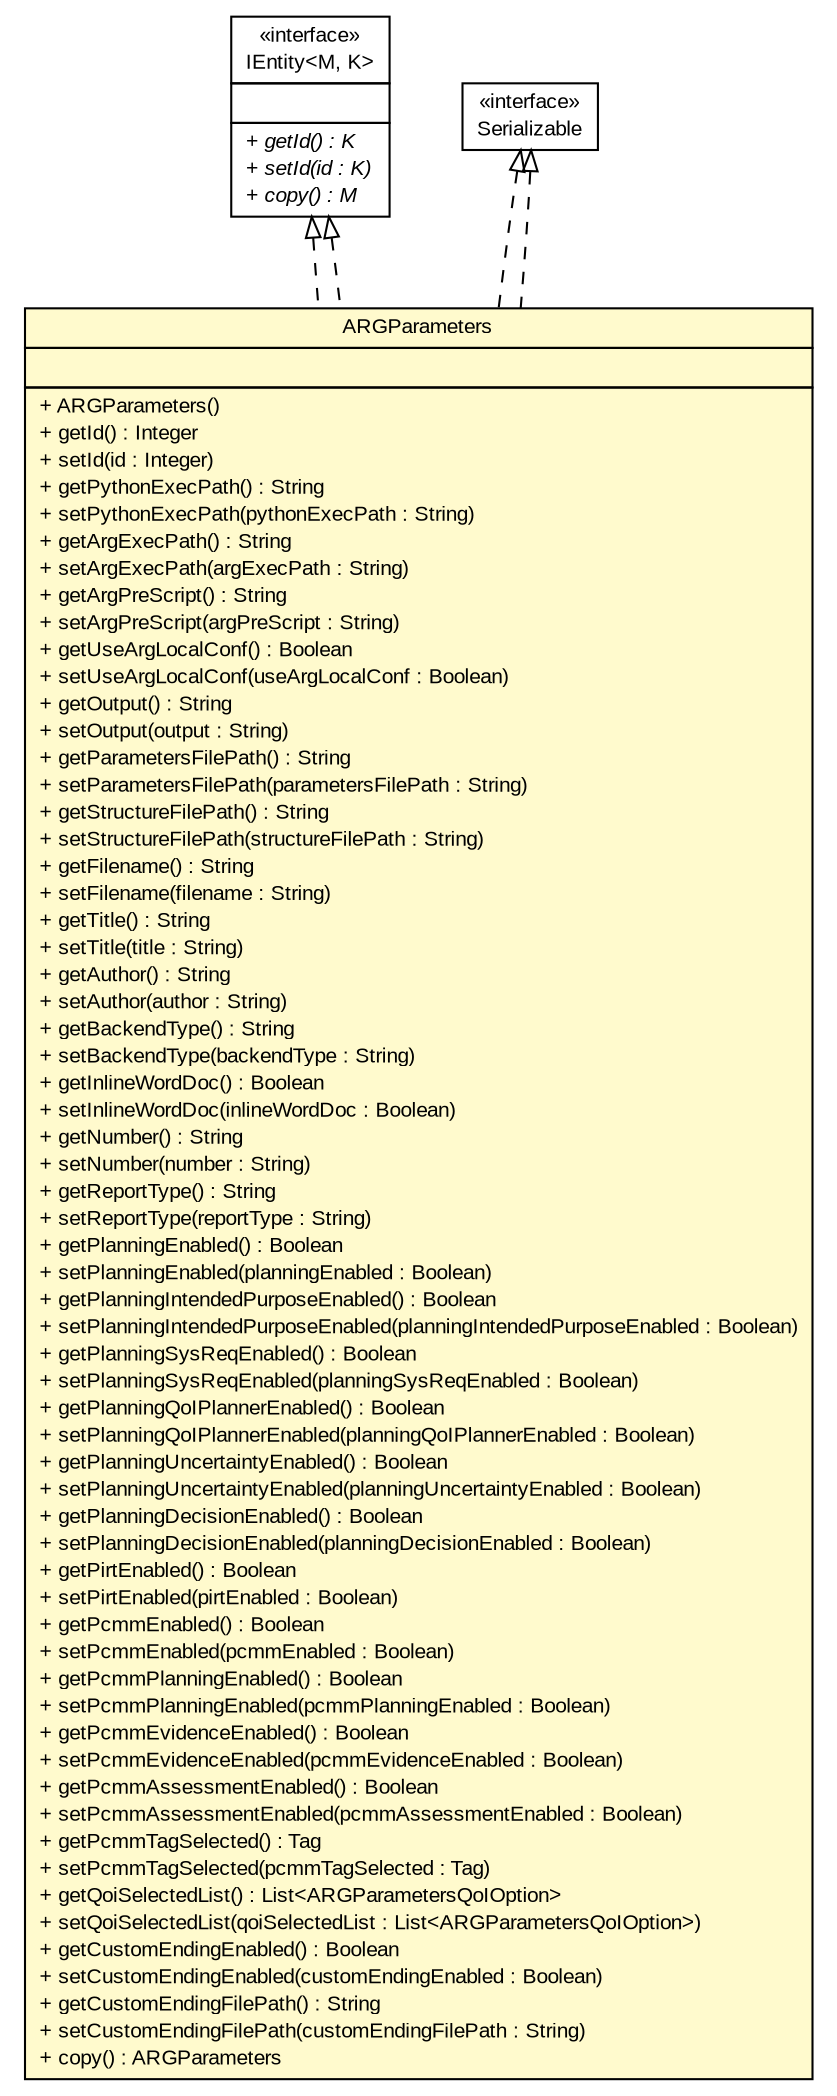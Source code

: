 #!/usr/local/bin/dot
#
# Class diagram 
# Generated by UMLGraph version R5_6-24-gf6e263 (http://www.umlgraph.org/)
#

digraph G {
	edge [fontname="arial",fontsize=10,labelfontname="arial",labelfontsize=10];
	node [fontname="arial",fontsize=10,shape=plaintext];
	nodesep=0.25;
	ranksep=0.5;
	// gov.sandia.cf.model.ARGParameters
	c41002 [label=<<table title="gov.sandia.cf.model.ARGParameters" border="0" cellborder="1" cellspacing="0" cellpadding="2" port="p" bgcolor="lemonChiffon" href="./ARGParameters.html">
		<tr><td><table border="0" cellspacing="0" cellpadding="1">
<tr><td align="center" balign="center"> ARGParameters </td></tr>
		</table></td></tr>
		<tr><td><table border="0" cellspacing="0" cellpadding="1">
<tr><td align="left" balign="left">  </td></tr>
		</table></td></tr>
		<tr><td><table border="0" cellspacing="0" cellpadding="1">
<tr><td align="left" balign="left"> + ARGParameters() </td></tr>
<tr><td align="left" balign="left"> + getId() : Integer </td></tr>
<tr><td align="left" balign="left"> + setId(id : Integer) </td></tr>
<tr><td align="left" balign="left"> + getPythonExecPath() : String </td></tr>
<tr><td align="left" balign="left"> + setPythonExecPath(pythonExecPath : String) </td></tr>
<tr><td align="left" balign="left"> + getArgExecPath() : String </td></tr>
<tr><td align="left" balign="left"> + setArgExecPath(argExecPath : String) </td></tr>
<tr><td align="left" balign="left"> + getArgPreScript() : String </td></tr>
<tr><td align="left" balign="left"> + setArgPreScript(argPreScript : String) </td></tr>
<tr><td align="left" balign="left"> + getUseArgLocalConf() : Boolean </td></tr>
<tr><td align="left" balign="left"> + setUseArgLocalConf(useArgLocalConf : Boolean) </td></tr>
<tr><td align="left" balign="left"> + getOutput() : String </td></tr>
<tr><td align="left" balign="left"> + setOutput(output : String) </td></tr>
<tr><td align="left" balign="left"> + getParametersFilePath() : String </td></tr>
<tr><td align="left" balign="left"> + setParametersFilePath(parametersFilePath : String) </td></tr>
<tr><td align="left" balign="left"> + getStructureFilePath() : String </td></tr>
<tr><td align="left" balign="left"> + setStructureFilePath(structureFilePath : String) </td></tr>
<tr><td align="left" balign="left"> + getFilename() : String </td></tr>
<tr><td align="left" balign="left"> + setFilename(filename : String) </td></tr>
<tr><td align="left" balign="left"> + getTitle() : String </td></tr>
<tr><td align="left" balign="left"> + setTitle(title : String) </td></tr>
<tr><td align="left" balign="left"> + getAuthor() : String </td></tr>
<tr><td align="left" balign="left"> + setAuthor(author : String) </td></tr>
<tr><td align="left" balign="left"> + getBackendType() : String </td></tr>
<tr><td align="left" balign="left"> + setBackendType(backendType : String) </td></tr>
<tr><td align="left" balign="left"> + getInlineWordDoc() : Boolean </td></tr>
<tr><td align="left" balign="left"> + setInlineWordDoc(inlineWordDoc : Boolean) </td></tr>
<tr><td align="left" balign="left"> + getNumber() : String </td></tr>
<tr><td align="left" balign="left"> + setNumber(number : String) </td></tr>
<tr><td align="left" balign="left"> + getReportType() : String </td></tr>
<tr><td align="left" balign="left"> + setReportType(reportType : String) </td></tr>
<tr><td align="left" balign="left"> + getPlanningEnabled() : Boolean </td></tr>
<tr><td align="left" balign="left"> + setPlanningEnabled(planningEnabled : Boolean) </td></tr>
<tr><td align="left" balign="left"> + getPlanningIntendedPurposeEnabled() : Boolean </td></tr>
<tr><td align="left" balign="left"> + setPlanningIntendedPurposeEnabled(planningIntendedPurposeEnabled : Boolean) </td></tr>
<tr><td align="left" balign="left"> + getPlanningSysReqEnabled() : Boolean </td></tr>
<tr><td align="left" balign="left"> + setPlanningSysReqEnabled(planningSysReqEnabled : Boolean) </td></tr>
<tr><td align="left" balign="left"> + getPlanningQoIPlannerEnabled() : Boolean </td></tr>
<tr><td align="left" balign="left"> + setPlanningQoIPlannerEnabled(planningQoIPlannerEnabled : Boolean) </td></tr>
<tr><td align="left" balign="left"> + getPlanningUncertaintyEnabled() : Boolean </td></tr>
<tr><td align="left" balign="left"> + setPlanningUncertaintyEnabled(planningUncertaintyEnabled : Boolean) </td></tr>
<tr><td align="left" balign="left"> + getPlanningDecisionEnabled() : Boolean </td></tr>
<tr><td align="left" balign="left"> + setPlanningDecisionEnabled(planningDecisionEnabled : Boolean) </td></tr>
<tr><td align="left" balign="left"> + getPirtEnabled() : Boolean </td></tr>
<tr><td align="left" balign="left"> + setPirtEnabled(pirtEnabled : Boolean) </td></tr>
<tr><td align="left" balign="left"> + getPcmmEnabled() : Boolean </td></tr>
<tr><td align="left" balign="left"> + setPcmmEnabled(pcmmEnabled : Boolean) </td></tr>
<tr><td align="left" balign="left"> + getPcmmPlanningEnabled() : Boolean </td></tr>
<tr><td align="left" balign="left"> + setPcmmPlanningEnabled(pcmmPlanningEnabled : Boolean) </td></tr>
<tr><td align="left" balign="left"> + getPcmmEvidenceEnabled() : Boolean </td></tr>
<tr><td align="left" balign="left"> + setPcmmEvidenceEnabled(pcmmEvidenceEnabled : Boolean) </td></tr>
<tr><td align="left" balign="left"> + getPcmmAssessmentEnabled() : Boolean </td></tr>
<tr><td align="left" balign="left"> + setPcmmAssessmentEnabled(pcmmAssessmentEnabled : Boolean) </td></tr>
<tr><td align="left" balign="left"> + getPcmmTagSelected() : Tag </td></tr>
<tr><td align="left" balign="left"> + setPcmmTagSelected(pcmmTagSelected : Tag) </td></tr>
<tr><td align="left" balign="left"> + getQoiSelectedList() : List&lt;ARGParametersQoIOption&gt; </td></tr>
<tr><td align="left" balign="left"> + setQoiSelectedList(qoiSelectedList : List&lt;ARGParametersQoIOption&gt;) </td></tr>
<tr><td align="left" balign="left"> + getCustomEndingEnabled() : Boolean </td></tr>
<tr><td align="left" balign="left"> + setCustomEndingEnabled(customEndingEnabled : Boolean) </td></tr>
<tr><td align="left" balign="left"> + getCustomEndingFilePath() : String </td></tr>
<tr><td align="left" balign="left"> + setCustomEndingFilePath(customEndingFilePath : String) </td></tr>
<tr><td align="left" balign="left"> + copy() : ARGParameters </td></tr>
		</table></td></tr>
		</table>>, URL="./ARGParameters.html", fontname="arial", fontcolor="black", fontsize=10.0];
	// gov.sandia.cf.model.IEntity<M, K>
	c41038 [label=<<table title="gov.sandia.cf.model.IEntity" border="0" cellborder="1" cellspacing="0" cellpadding="2" port="p" href="./IEntity.html">
		<tr><td><table border="0" cellspacing="0" cellpadding="1">
<tr><td align="center" balign="center"> &#171;interface&#187; </td></tr>
<tr><td align="center" balign="center"> IEntity&lt;M, K&gt; </td></tr>
		</table></td></tr>
		<tr><td><table border="0" cellspacing="0" cellpadding="1">
<tr><td align="left" balign="left">  </td></tr>
		</table></td></tr>
		<tr><td><table border="0" cellspacing="0" cellpadding="1">
<tr><td align="left" balign="left"><font face="arial italic" point-size="10.0"> + getId() : K </font></td></tr>
<tr><td align="left" balign="left"><font face="arial italic" point-size="10.0"> + setId(id : K) </font></td></tr>
<tr><td align="left" balign="left"><font face="arial italic" point-size="10.0"> + copy() : M </font></td></tr>
		</table></td></tr>
		</table>>, URL="./IEntity.html", fontname="arial", fontcolor="black", fontsize=10.0];
	//gov.sandia.cf.model.ARGParameters implements java.io.Serializable
	c41391:p -> c41002:p [dir=back,arrowtail=empty,style=dashed];
	//gov.sandia.cf.model.ARGParameters implements gov.sandia.cf.model.IEntity<M, K>
	c41038:p -> c41002:p [dir=back,arrowtail=empty,style=dashed];
	//gov.sandia.cf.model.ARGParameters implements java.io.Serializable
	c41391:p -> c41002:p [dir=back,arrowtail=empty,style=dashed];
	//gov.sandia.cf.model.ARGParameters implements gov.sandia.cf.model.IEntity<M, K>
	c41038:p -> c41002:p [dir=back,arrowtail=empty,style=dashed];
	// java.io.Serializable
	c41391 [label=<<table title="java.io.Serializable" border="0" cellborder="1" cellspacing="0" cellpadding="2" port="p" href="http://java.sun.com/j2se/1.4.2/docs/api/java/io/Serializable.html">
		<tr><td><table border="0" cellspacing="0" cellpadding="1">
<tr><td align="center" balign="center"> &#171;interface&#187; </td></tr>
<tr><td align="center" balign="center"> Serializable </td></tr>
		</table></td></tr>
		</table>>, URL="http://java.sun.com/j2se/1.4.2/docs/api/java/io/Serializable.html", fontname="arial", fontcolor="black", fontsize=10.0];
}

